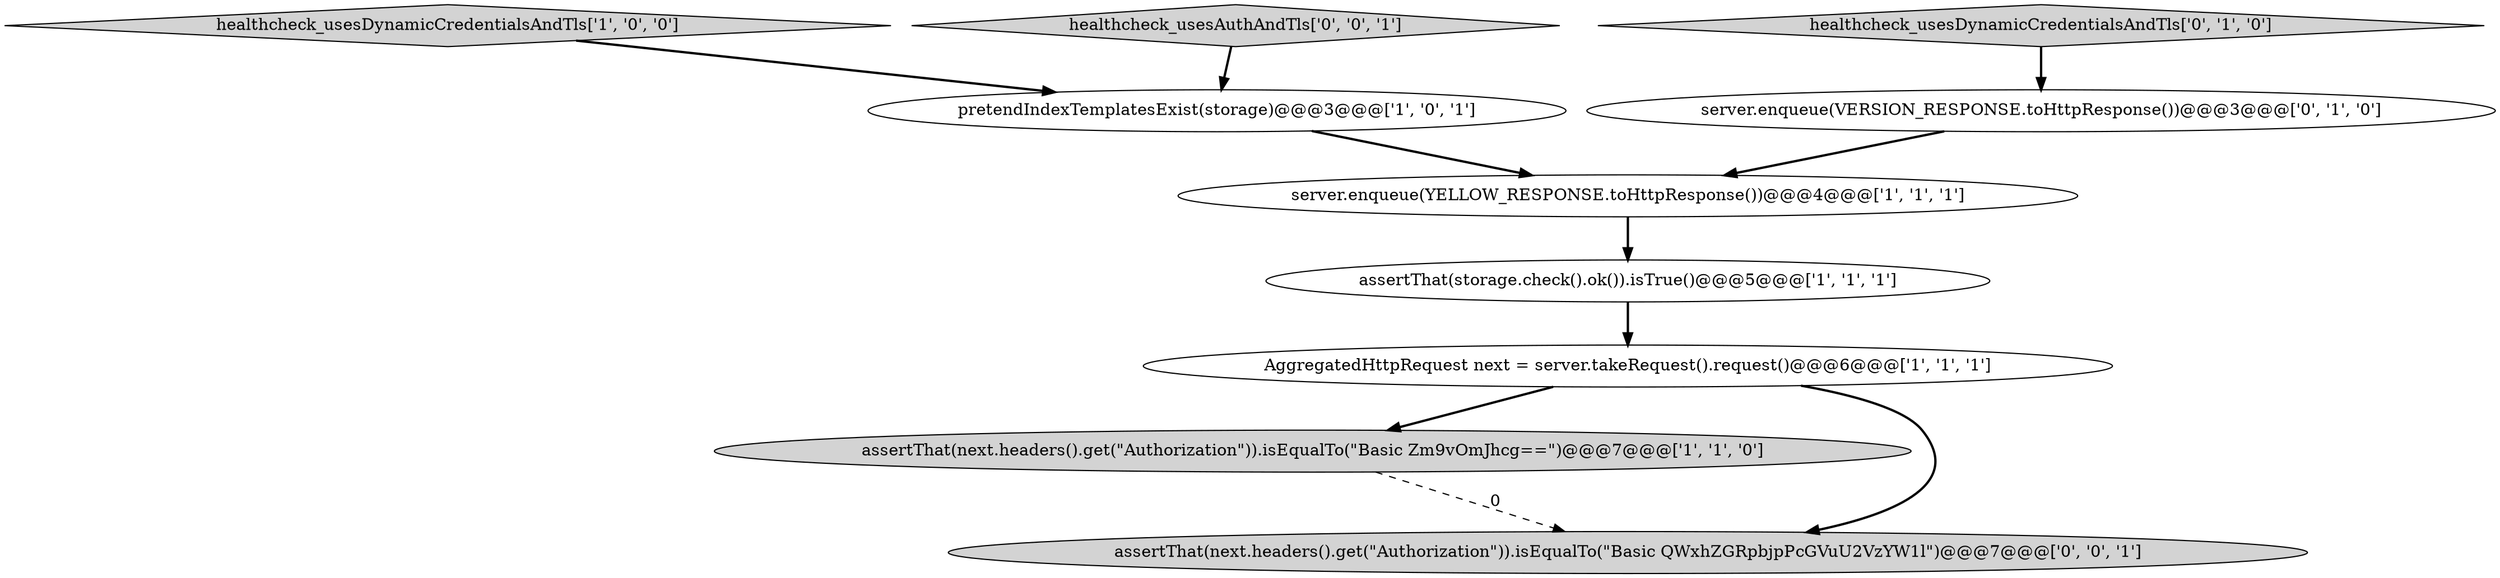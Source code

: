 digraph {
1 [style = filled, label = "server.enqueue(YELLOW_RESPONSE.toHttpResponse())@@@4@@@['1', '1', '1']", fillcolor = white, shape = ellipse image = "AAA0AAABBB1BBB"];
0 [style = filled, label = "assertThat(storage.check().ok()).isTrue()@@@5@@@['1', '1', '1']", fillcolor = white, shape = ellipse image = "AAA0AAABBB1BBB"];
2 [style = filled, label = "assertThat(next.headers().get(\"Authorization\")).isEqualTo(\"Basic Zm9vOmJhcg==\")@@@7@@@['1', '1', '0']", fillcolor = lightgray, shape = ellipse image = "AAA0AAABBB1BBB"];
3 [style = filled, label = "pretendIndexTemplatesExist(storage)@@@3@@@['1', '0', '1']", fillcolor = white, shape = ellipse image = "AAA0AAABBB1BBB"];
5 [style = filled, label = "AggregatedHttpRequest next = server.takeRequest().request()@@@6@@@['1', '1', '1']", fillcolor = white, shape = ellipse image = "AAA0AAABBB1BBB"];
8 [style = filled, label = "assertThat(next.headers().get(\"Authorization\")).isEqualTo(\"Basic QWxhZGRpbjpPcGVuU2VzYW1l\")@@@7@@@['0', '0', '1']", fillcolor = lightgray, shape = ellipse image = "AAA0AAABBB3BBB"];
4 [style = filled, label = "healthcheck_usesDynamicCredentialsAndTls['1', '0', '0']", fillcolor = lightgray, shape = diamond image = "AAA0AAABBB1BBB"];
9 [style = filled, label = "healthcheck_usesAuthAndTls['0', '0', '1']", fillcolor = lightgray, shape = diamond image = "AAA0AAABBB3BBB"];
6 [style = filled, label = "healthcheck_usesDynamicCredentialsAndTls['0', '1', '0']", fillcolor = lightgray, shape = diamond image = "AAA0AAABBB2BBB"];
7 [style = filled, label = "server.enqueue(VERSION_RESPONSE.toHttpResponse())@@@3@@@['0', '1', '0']", fillcolor = white, shape = ellipse image = "AAA0AAABBB2BBB"];
5->2 [style = bold, label=""];
2->8 [style = dashed, label="0"];
9->3 [style = bold, label=""];
7->1 [style = bold, label=""];
0->5 [style = bold, label=""];
6->7 [style = bold, label=""];
5->8 [style = bold, label=""];
4->3 [style = bold, label=""];
3->1 [style = bold, label=""];
1->0 [style = bold, label=""];
}
